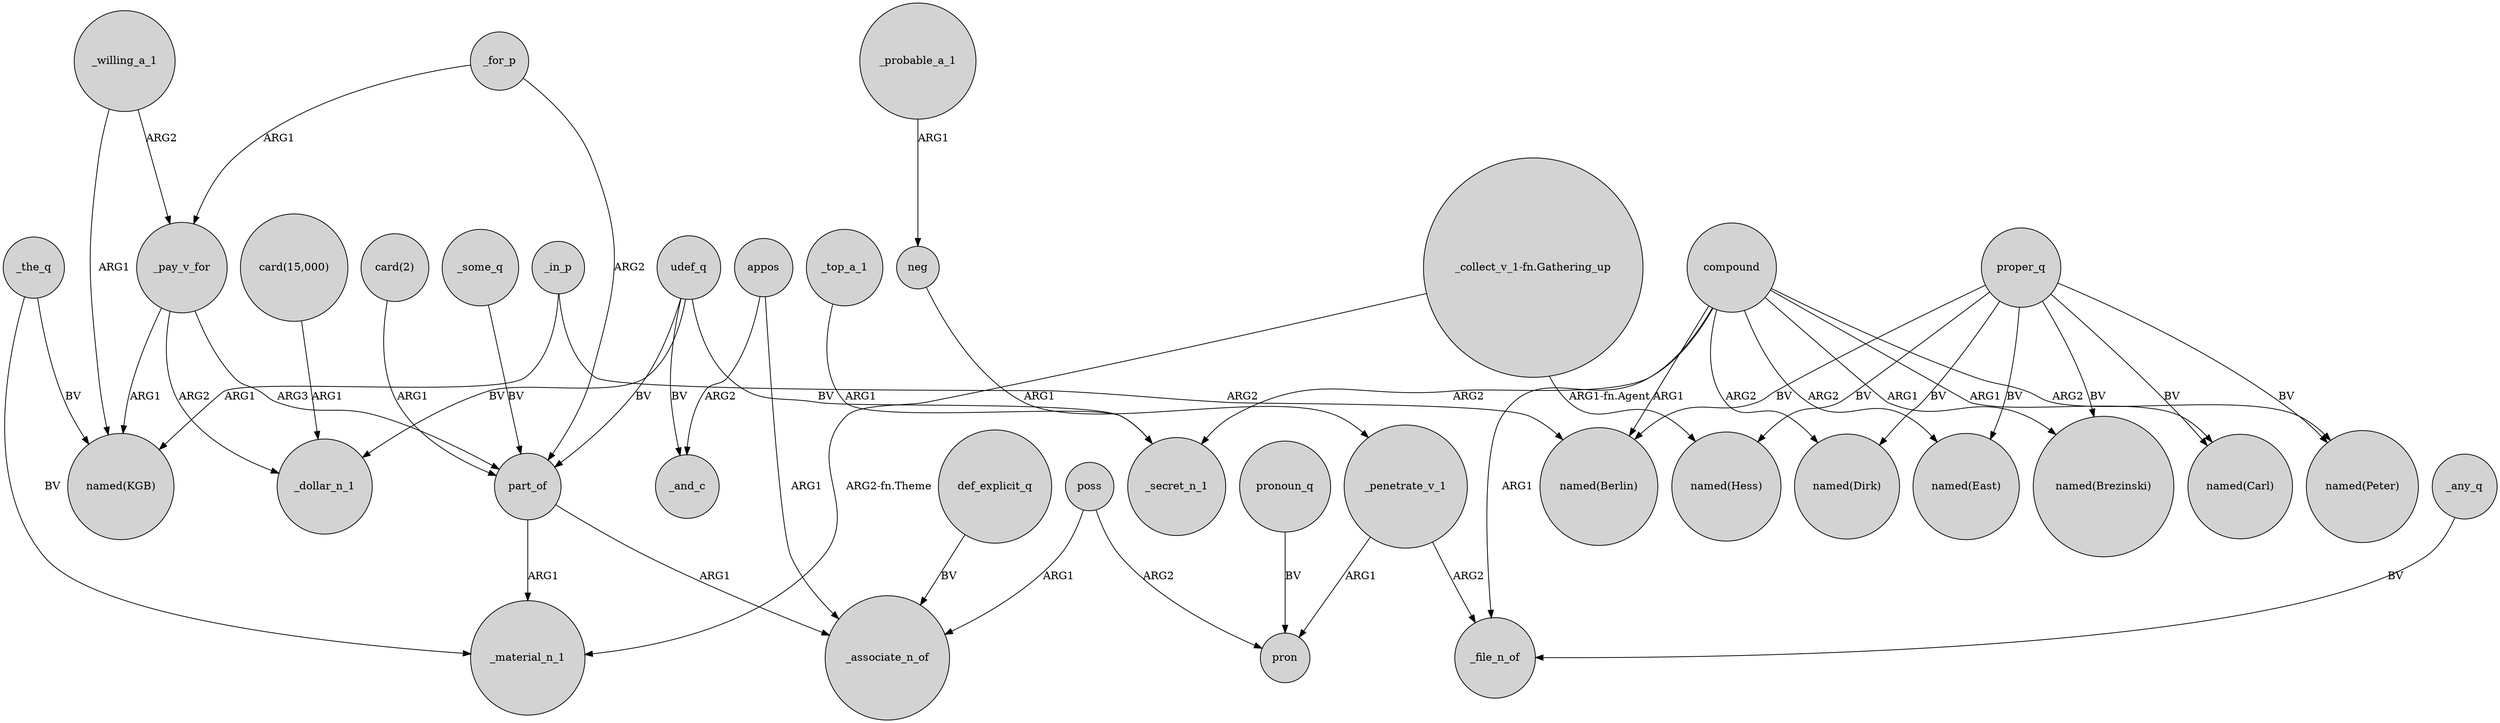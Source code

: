 digraph {
	node [shape=circle style=filled]
	_the_q -> "named(KGB)" [label=BV]
	_the_q -> _material_n_1 [label=BV]
	udef_q -> part_of [label=BV]
	poss -> pron [label=ARG2]
	_any_q -> _file_n_of [label=BV]
	_for_p -> _pay_v_for [label=ARG1]
	proper_q -> "named(Carl)" [label=BV]
	appos -> _associate_n_of [label=ARG1]
	compound -> _secret_n_1 [label=ARG2]
	proper_q -> "named(Hess)" [label=BV]
	_penetrate_v_1 -> pron [label=ARG1]
	compound -> "named(Dirk)" [label=ARG2]
	"card(2)" -> part_of [label=ARG1]
	proper_q -> "named(Brezinski)" [label=BV]
	proper_q -> "named(Peter)" [label=BV]
	part_of -> _associate_n_of [label=ARG1]
	compound -> _file_n_of [label=ARG1]
	_pay_v_for -> _dollar_n_1 [label=ARG2]
	def_explicit_q -> _associate_n_of [label=BV]
	udef_q -> _secret_n_1 [label=BV]
	_some_q -> part_of [label=BV]
	_for_p -> part_of [label=ARG2]
	pronoun_q -> pron [label=BV]
	_penetrate_v_1 -> _file_n_of [label=ARG2]
	compound -> "named(Peter)" [label=ARG2]
	part_of -> _material_n_1 [label=ARG1]
	appos -> _and_c [label=ARG2]
	neg -> _penetrate_v_1 [label=ARG1]
	_pay_v_for -> part_of [label=ARG3]
	"_collect_v_1-fn.Gathering_up" -> _material_n_1 [label="ARG2-fn.Theme"]
	_willing_a_1 -> _pay_v_for [label=ARG2]
	"card(15,000)" -> _dollar_n_1 [label=ARG1]
	_in_p -> "named(Berlin)" [label=ARG2]
	_pay_v_for -> "named(KGB)" [label=ARG1]
	poss -> _associate_n_of [label=ARG1]
	compound -> "named(Carl)" [label=ARG1]
	"_collect_v_1-fn.Gathering_up" -> "named(Hess)" [label="ARG1-fn.Agent"]
	udef_q -> _dollar_n_1 [label=BV]
	compound -> "named(Berlin)" [label=ARG1]
	proper_q -> "named(Dirk)" [label=BV]
	proper_q -> "named(Berlin)" [label=BV]
	udef_q -> _and_c [label=BV]
	_in_p -> "named(KGB)" [label=ARG1]
	proper_q -> "named(East)" [label=BV]
	_probable_a_1 -> neg [label=ARG1]
	compound -> "named(Brezinski)" [label=ARG1]
	_willing_a_1 -> "named(KGB)" [label=ARG1]
	compound -> "named(East)" [label=ARG2]
	_top_a_1 -> _secret_n_1 [label=ARG1]
}
